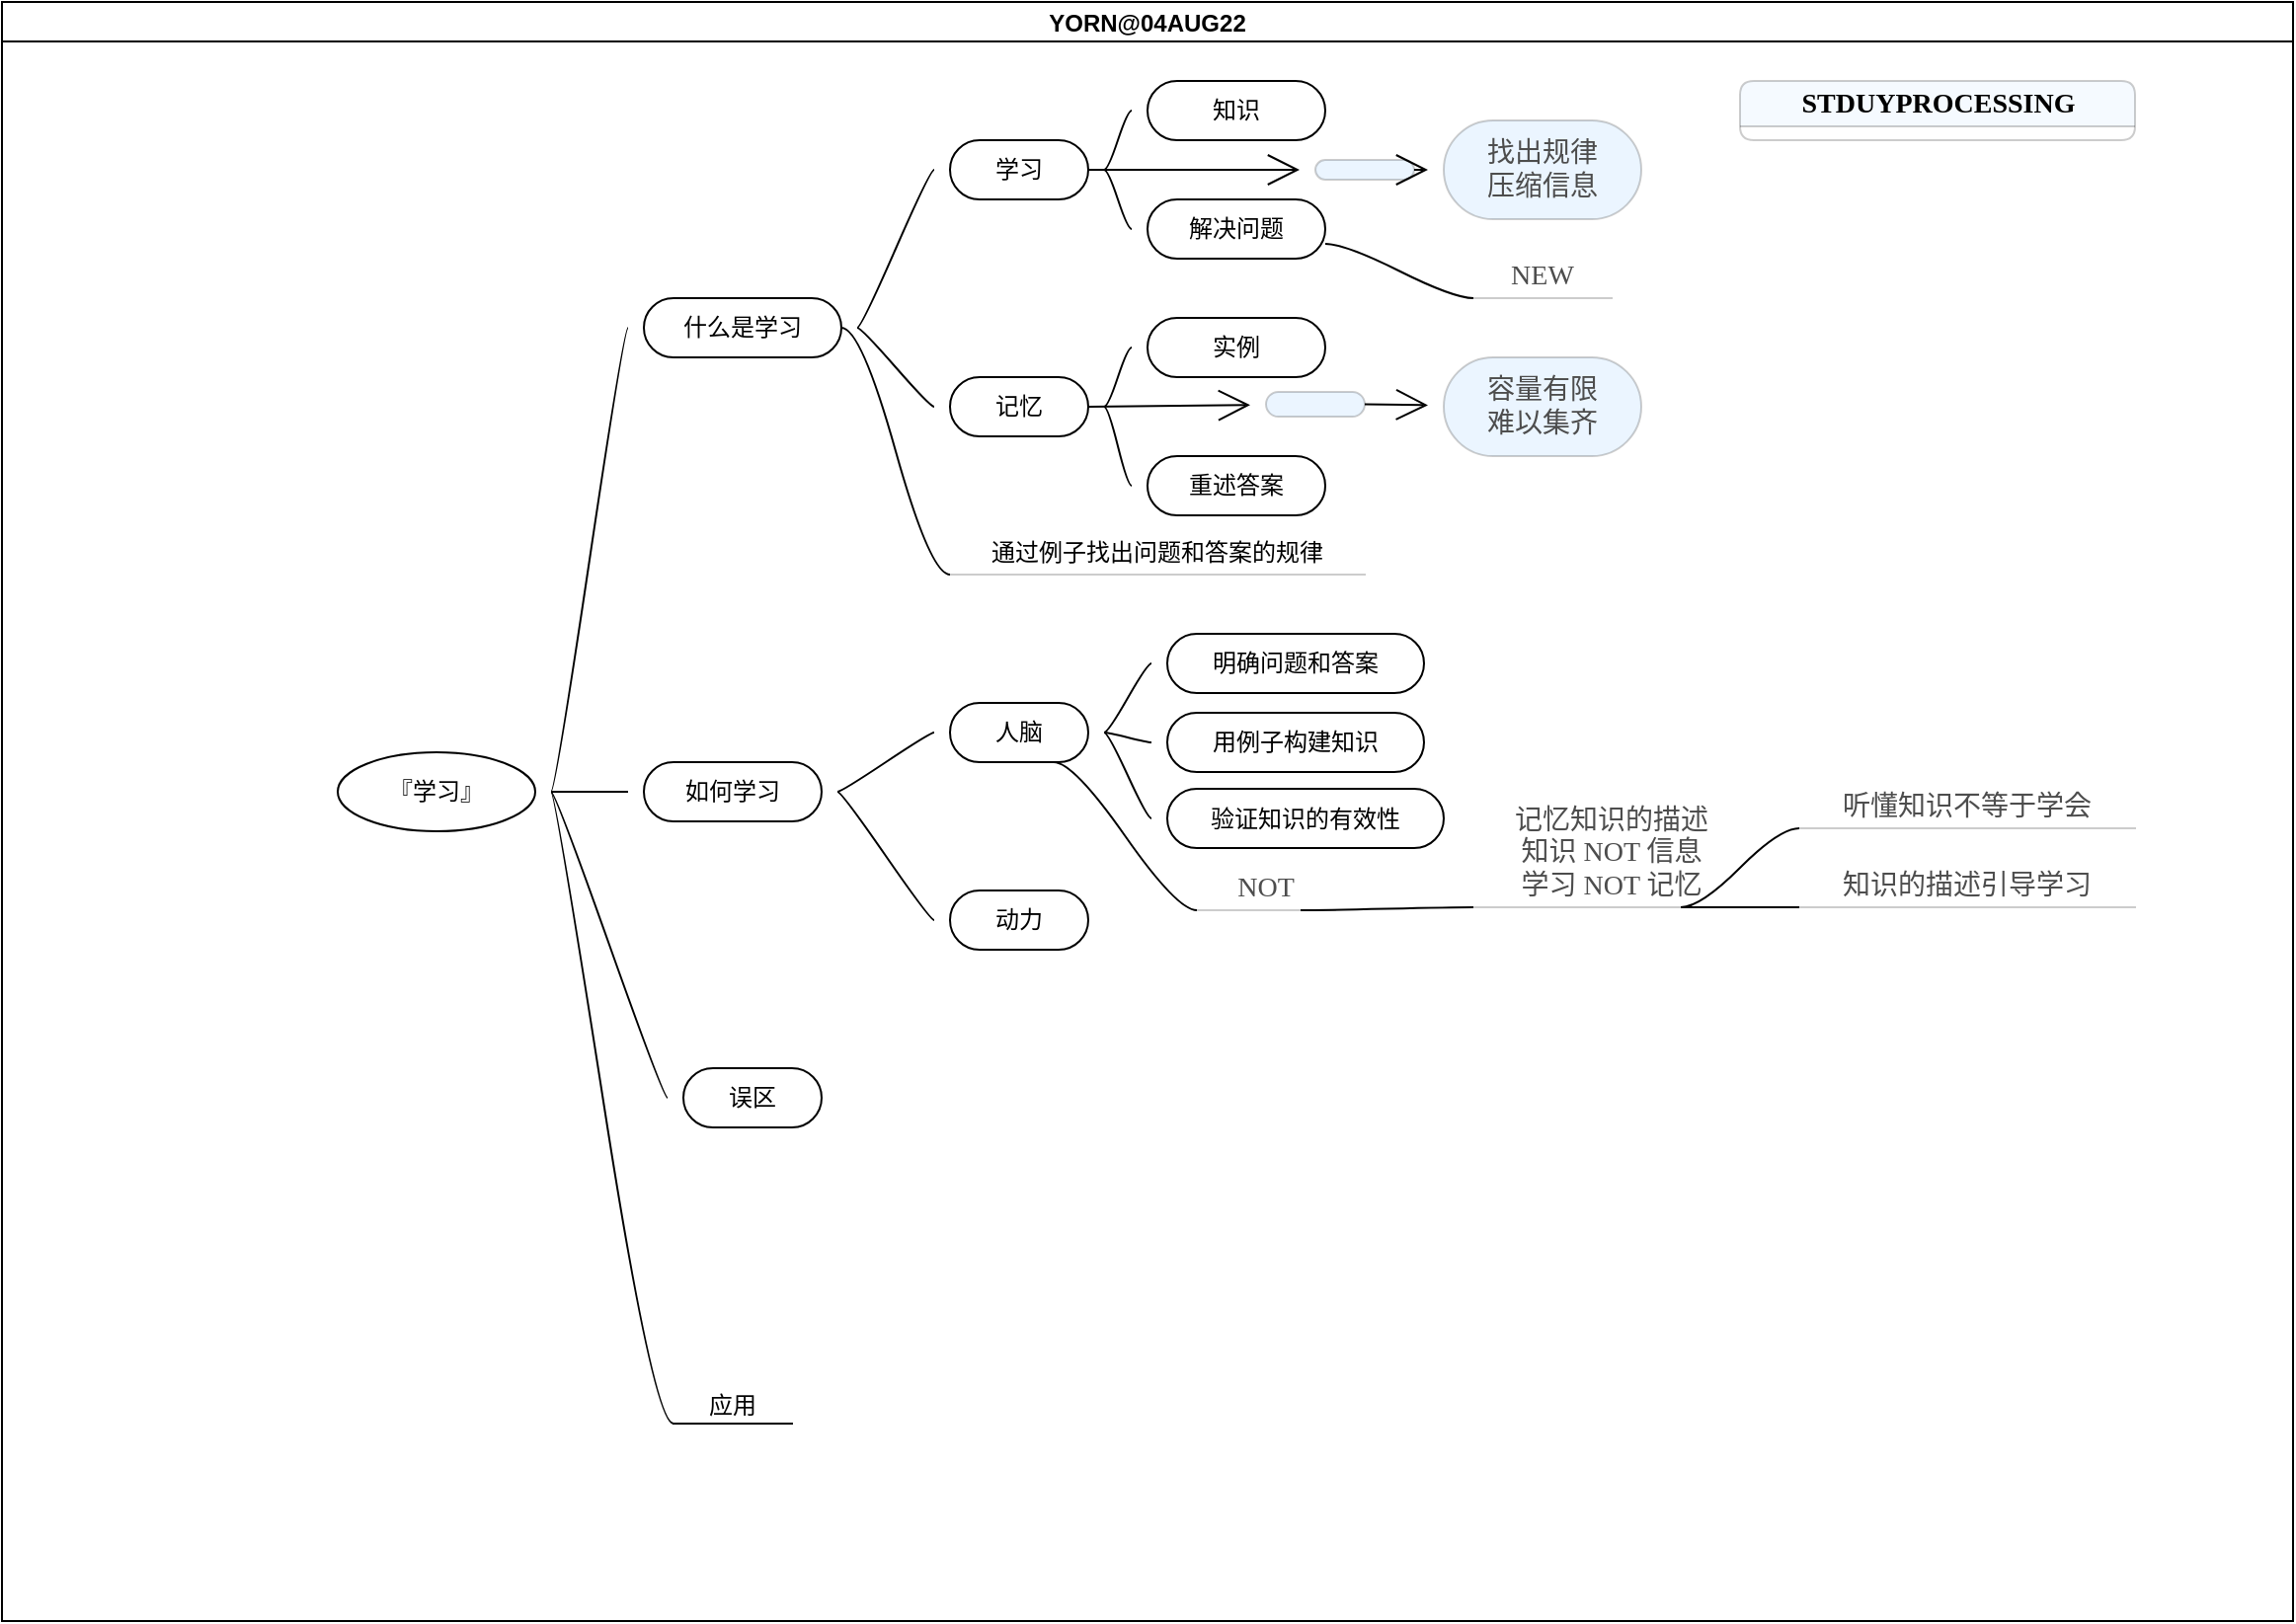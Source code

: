 <mxfile version="20.2.2" type="github">
  <diagram id="6a731a19-8d31-9384-78a2-239565b7b9f0" name="Page-1">
    <mxGraphModel dx="1246" dy="568" grid="1" gridSize="10" guides="1" tooltips="1" connect="1" arrows="1" fold="1" page="1" pageScale="1" pageWidth="1169" pageHeight="827" background="none" math="0" shadow="0">
      <root>
        <mxCell id="0" />
        <mxCell id="1" style="" parent="0" visible="0" />
        <mxCell id="aCv0Oe6WVhiPaZeMM8eK-1810" value="Topic Layer" style="" parent="0" />
        <mxCell id="aCv0Oe6WVhiPaZeMM8eK-1814" value="YORN@04AUG22" style="swimlane;startSize=20;horizontal=1;containerType=tree;hachureGap=4;movable=0;resizable=0;rotatable=0;deletable=0;editable=0;connectable=0;" vertex="1" parent="aCv0Oe6WVhiPaZeMM8eK-1810">
          <mxGeometry width="1160" height="820" as="geometry" />
        </mxCell>
        <mxCell id="aCv0Oe6WVhiPaZeMM8eK-1815" value="" style="edgeStyle=entityRelationEdgeStyle;startArrow=none;endArrow=none;segment=10;curved=1;rounded=0;startSize=14;endSize=14;sourcePerimeterSpacing=8;targetPerimeterSpacing=8;" edge="1" parent="aCv0Oe6WVhiPaZeMM8eK-1814" source="aCv0Oe6WVhiPaZeMM8eK-1817" target="aCv0Oe6WVhiPaZeMM8eK-1818">
          <mxGeometry relative="1" as="geometry" />
        </mxCell>
        <mxCell id="aCv0Oe6WVhiPaZeMM8eK-1816" value="" style="edgeStyle=entityRelationEdgeStyle;startArrow=none;endArrow=none;segment=10;curved=1;rounded=0;startSize=14;endSize=14;sourcePerimeterSpacing=8;targetPerimeterSpacing=8;" edge="1" parent="aCv0Oe6WVhiPaZeMM8eK-1814" source="aCv0Oe6WVhiPaZeMM8eK-1817" target="aCv0Oe6WVhiPaZeMM8eK-1819">
          <mxGeometry relative="1" as="geometry" />
        </mxCell>
        <mxCell id="aCv0Oe6WVhiPaZeMM8eK-1817" value="『学习』" style="ellipse;whiteSpace=wrap;html=1;align=center;treeFolding=1;treeMoving=1;newEdgeStyle={&quot;edgeStyle&quot;:&quot;entityRelationEdgeStyle&quot;,&quot;startArrow&quot;:&quot;none&quot;,&quot;endArrow&quot;:&quot;none&quot;,&quot;segment&quot;:10,&quot;curved&quot;:1};hachureGap=4;movable=0;resizable=0;rotatable=0;deletable=0;editable=0;connectable=0;" vertex="1" parent="aCv0Oe6WVhiPaZeMM8eK-1814">
          <mxGeometry x="170" y="380" width="100" height="40" as="geometry" />
        </mxCell>
        <mxCell id="aCv0Oe6WVhiPaZeMM8eK-1818" value="什么是学习" style="whiteSpace=wrap;html=1;rounded=1;arcSize=50;align=center;verticalAlign=middle;strokeWidth=1;autosize=1;spacing=4;treeFolding=1;treeMoving=1;newEdgeStyle={&quot;edgeStyle&quot;:&quot;entityRelationEdgeStyle&quot;,&quot;startArrow&quot;:&quot;none&quot;,&quot;endArrow&quot;:&quot;none&quot;,&quot;segment&quot;:10,&quot;curved&quot;:1};hachureGap=4;connectable=0;allowArrows=0;movable=1;rotatable=0;" vertex="1" parent="aCv0Oe6WVhiPaZeMM8eK-1814">
          <mxGeometry x="325" y="150" width="100" height="30" as="geometry" />
        </mxCell>
        <mxCell id="aCv0Oe6WVhiPaZeMM8eK-1819" value="应用" style="whiteSpace=wrap;html=1;shape=partialRectangle;top=0;left=0;bottom=1;right=0;points=[[0,1],[1,1]];fillColor=none;align=center;verticalAlign=bottom;routingCenterY=0.5;snapToPoint=1;autosize=1;treeFolding=1;treeMoving=1;newEdgeStyle={&quot;edgeStyle&quot;:&quot;entityRelationEdgeStyle&quot;,&quot;startArrow&quot;:&quot;none&quot;,&quot;endArrow&quot;:&quot;none&quot;,&quot;segment&quot;:10,&quot;curved&quot;:1};hachureGap=4;" vertex="1" parent="aCv0Oe6WVhiPaZeMM8eK-1814">
          <mxGeometry x="340" y="690" width="60" height="30" as="geometry" />
        </mxCell>
        <mxCell id="aCv0Oe6WVhiPaZeMM8eK-1820" value="" style="edgeStyle=entityRelationEdgeStyle;startArrow=none;endArrow=none;segment=10;curved=1;rounded=0;startSize=14;endSize=14;sourcePerimeterSpacing=8;targetPerimeterSpacing=8;" edge="1" parent="aCv0Oe6WVhiPaZeMM8eK-1814" source="aCv0Oe6WVhiPaZeMM8eK-1817" target="aCv0Oe6WVhiPaZeMM8eK-1821">
          <mxGeometry relative="1" as="geometry">
            <mxPoint x="598" y="440" as="sourcePoint" />
          </mxGeometry>
        </mxCell>
        <mxCell id="aCv0Oe6WVhiPaZeMM8eK-1821" value="如何学习" style="whiteSpace=wrap;html=1;rounded=1;arcSize=50;align=center;verticalAlign=middle;strokeWidth=1;autosize=1;spacing=4;treeFolding=1;treeMoving=1;newEdgeStyle={&quot;edgeStyle&quot;:&quot;entityRelationEdgeStyle&quot;,&quot;startArrow&quot;:&quot;none&quot;,&quot;endArrow&quot;:&quot;none&quot;,&quot;segment&quot;:10,&quot;curved&quot;:1};hachureGap=4;" vertex="1" parent="aCv0Oe6WVhiPaZeMM8eK-1814">
          <mxGeometry x="325" y="385" width="90" height="30" as="geometry" />
        </mxCell>
        <mxCell id="aCv0Oe6WVhiPaZeMM8eK-1822" value="" style="edgeStyle=entityRelationEdgeStyle;startArrow=none;endArrow=none;segment=10;curved=1;rounded=0;startSize=14;endSize=14;sourcePerimeterSpacing=8;targetPerimeterSpacing=8;" edge="1" parent="aCv0Oe6WVhiPaZeMM8eK-1814" source="aCv0Oe6WVhiPaZeMM8eK-1817" target="aCv0Oe6WVhiPaZeMM8eK-1823">
          <mxGeometry relative="1" as="geometry">
            <mxPoint x="598" y="440" as="sourcePoint" />
          </mxGeometry>
        </mxCell>
        <mxCell id="aCv0Oe6WVhiPaZeMM8eK-1823" value="误区" style="whiteSpace=wrap;html=1;rounded=1;arcSize=50;align=center;verticalAlign=middle;strokeWidth=1;autosize=1;spacing=4;treeFolding=1;treeMoving=1;newEdgeStyle={&quot;edgeStyle&quot;:&quot;entityRelationEdgeStyle&quot;,&quot;startArrow&quot;:&quot;none&quot;,&quot;endArrow&quot;:&quot;none&quot;,&quot;segment&quot;:10,&quot;curved&quot;:1};hachureGap=4;" vertex="1" parent="aCv0Oe6WVhiPaZeMM8eK-1814">
          <mxGeometry x="345" y="540" width="70" height="30" as="geometry" />
        </mxCell>
        <mxCell id="aCv0Oe6WVhiPaZeMM8eK-1845" value="" style="edgeStyle=entityRelationEdgeStyle;startArrow=none;endArrow=none;segment=10;curved=1;rounded=0;startSize=14;endSize=14;sourcePerimeterSpacing=8;targetPerimeterSpacing=8;" edge="1" target="aCv0Oe6WVhiPaZeMM8eK-1846" source="aCv0Oe6WVhiPaZeMM8eK-1818" parent="aCv0Oe6WVhiPaZeMM8eK-1814">
          <mxGeometry relative="1" as="geometry">
            <mxPoint x="278" y="310" as="sourcePoint" />
          </mxGeometry>
        </mxCell>
        <mxCell id="aCv0Oe6WVhiPaZeMM8eK-1858" style="edgeStyle=none;curved=1;rounded=0;orthogonalLoop=1;jettySize=auto;html=1;exitX=1;exitY=0.5;exitDx=0;exitDy=0;fontFamily=Verdana;fontSize=14;fontColor=#4D4D4D;endArrow=open;startSize=14;endSize=14;sourcePerimeterSpacing=8;targetPerimeterSpacing=8;" edge="1" parent="aCv0Oe6WVhiPaZeMM8eK-1814" source="aCv0Oe6WVhiPaZeMM8eK-1846" target="aCv0Oe6WVhiPaZeMM8eK-1857">
          <mxGeometry relative="1" as="geometry" />
        </mxCell>
        <mxCell id="aCv0Oe6WVhiPaZeMM8eK-1846" value="学习" style="whiteSpace=wrap;html=1;rounded=1;arcSize=50;align=center;verticalAlign=middle;strokeWidth=1;autosize=1;spacing=4;treeFolding=1;treeMoving=1;newEdgeStyle={&quot;edgeStyle&quot;:&quot;entityRelationEdgeStyle&quot;,&quot;startArrow&quot;:&quot;none&quot;,&quot;endArrow&quot;:&quot;none&quot;,&quot;segment&quot;:10,&quot;curved&quot;:1};hachureGap=4;" vertex="1" parent="aCv0Oe6WVhiPaZeMM8eK-1814">
          <mxGeometry x="480" y="70" width="70" height="30" as="geometry" />
        </mxCell>
        <mxCell id="aCv0Oe6WVhiPaZeMM8eK-1847" value="" style="edgeStyle=entityRelationEdgeStyle;startArrow=none;endArrow=none;segment=10;curved=1;rounded=0;startSize=14;endSize=14;sourcePerimeterSpacing=8;targetPerimeterSpacing=8;" edge="1" target="aCv0Oe6WVhiPaZeMM8eK-1848" source="aCv0Oe6WVhiPaZeMM8eK-1818" parent="aCv0Oe6WVhiPaZeMM8eK-1814">
          <mxGeometry relative="1" as="geometry">
            <mxPoint x="433" y="165" as="sourcePoint" />
          </mxGeometry>
        </mxCell>
        <mxCell id="aCv0Oe6WVhiPaZeMM8eK-1878" style="edgeStyle=none;curved=1;rounded=0;orthogonalLoop=1;jettySize=auto;html=1;exitX=1;exitY=0.5;exitDx=0;exitDy=0;fontFamily=Verdana;fontSize=14;fontColor=#4D4D4D;endArrow=open;startSize=14;endSize=14;sourcePerimeterSpacing=8;targetPerimeterSpacing=8;" edge="1" parent="aCv0Oe6WVhiPaZeMM8eK-1814" source="aCv0Oe6WVhiPaZeMM8eK-1848" target="aCv0Oe6WVhiPaZeMM8eK-1877">
          <mxGeometry relative="1" as="geometry" />
        </mxCell>
        <mxCell id="aCv0Oe6WVhiPaZeMM8eK-1848" value="记忆" style="whiteSpace=wrap;html=1;rounded=1;arcSize=50;align=center;verticalAlign=middle;strokeWidth=1;autosize=1;spacing=4;treeFolding=1;treeMoving=1;newEdgeStyle={&quot;edgeStyle&quot;:&quot;entityRelationEdgeStyle&quot;,&quot;startArrow&quot;:&quot;none&quot;,&quot;endArrow&quot;:&quot;none&quot;,&quot;segment&quot;:10,&quot;curved&quot;:1};hachureGap=4;" vertex="1" parent="aCv0Oe6WVhiPaZeMM8eK-1814">
          <mxGeometry x="480" y="190" width="70" height="30" as="geometry" />
        </mxCell>
        <mxCell id="aCv0Oe6WVhiPaZeMM8eK-1849" value="" style="edgeStyle=entityRelationEdgeStyle;startArrow=none;endArrow=none;segment=10;curved=1;rounded=0;startSize=14;endSize=14;sourcePerimeterSpacing=8;targetPerimeterSpacing=8;" edge="1" target="aCv0Oe6WVhiPaZeMM8eK-1850" source="aCv0Oe6WVhiPaZeMM8eK-1846" parent="aCv0Oe6WVhiPaZeMM8eK-1814">
          <mxGeometry relative="1" as="geometry">
            <mxPoint x="433" y="125" as="sourcePoint" />
          </mxGeometry>
        </mxCell>
        <mxCell id="aCv0Oe6WVhiPaZeMM8eK-1850" value="知识" style="whiteSpace=wrap;html=1;rounded=1;arcSize=50;align=center;verticalAlign=middle;strokeWidth=1;autosize=1;spacing=4;treeFolding=1;treeMoving=1;newEdgeStyle={&quot;edgeStyle&quot;:&quot;entityRelationEdgeStyle&quot;,&quot;startArrow&quot;:&quot;none&quot;,&quot;endArrow&quot;:&quot;none&quot;,&quot;segment&quot;:10,&quot;curved&quot;:1};hachureGap=4;" vertex="1" parent="aCv0Oe6WVhiPaZeMM8eK-1814">
          <mxGeometry x="580" y="40" width="90" height="30" as="geometry" />
        </mxCell>
        <mxCell id="aCv0Oe6WVhiPaZeMM8eK-1851" value="" style="edgeStyle=entityRelationEdgeStyle;startArrow=none;endArrow=none;segment=10;curved=1;rounded=0;startSize=14;endSize=14;sourcePerimeterSpacing=8;targetPerimeterSpacing=8;" edge="1" target="aCv0Oe6WVhiPaZeMM8eK-1852" source="aCv0Oe6WVhiPaZeMM8eK-1846" parent="aCv0Oe6WVhiPaZeMM8eK-1814">
          <mxGeometry relative="1" as="geometry">
            <mxPoint x="558" y="125" as="sourcePoint" />
          </mxGeometry>
        </mxCell>
        <mxCell id="aCv0Oe6WVhiPaZeMM8eK-1852" value="解决问题" style="whiteSpace=wrap;html=1;rounded=1;arcSize=50;align=center;verticalAlign=middle;strokeWidth=1;autosize=1;spacing=4;treeFolding=1;treeMoving=1;newEdgeStyle={&quot;edgeStyle&quot;:&quot;entityRelationEdgeStyle&quot;,&quot;startArrow&quot;:&quot;none&quot;,&quot;endArrow&quot;:&quot;none&quot;,&quot;segment&quot;:10,&quot;curved&quot;:1};hachureGap=4;" vertex="1" parent="aCv0Oe6WVhiPaZeMM8eK-1814">
          <mxGeometry x="580" y="100" width="90" height="30" as="geometry" />
        </mxCell>
        <mxCell id="aCv0Oe6WVhiPaZeMM8eK-1857" value="" style="whiteSpace=wrap;html=1;rounded=1;arcSize=50;align=center;verticalAlign=middle;strokeWidth=1;autosize=1;spacing=4;treeFolding=1;treeMoving=1;newEdgeStyle={&quot;edgeStyle&quot;:&quot;entityRelationEdgeStyle&quot;,&quot;startArrow&quot;:&quot;none&quot;,&quot;endArrow&quot;:&quot;none&quot;,&quot;segment&quot;:10,&quot;curved&quot;:1};hachureGap=4;labelBackgroundColor=none;labelBorderColor=none;fontFamily=Verdana;fontSize=14;fontColor=#4D4D4D;fillColor=#99CCFF;opacity=20;strokeColor=default;glass=0;sketch=0;connectable=0;allowArrows=0;" vertex="1" parent="aCv0Oe6WVhiPaZeMM8eK-1814">
          <mxGeometry x="665" y="80" width="50" height="10" as="geometry" />
        </mxCell>
        <mxCell id="aCv0Oe6WVhiPaZeMM8eK-1859" style="edgeStyle=none;curved=1;rounded=0;orthogonalLoop=1;jettySize=auto;html=1;exitX=1;exitY=0.5;exitDx=0;exitDy=0;fontFamily=Verdana;fontSize=14;fontColor=#4D4D4D;endArrow=open;startSize=14;endSize=14;sourcePerimeterSpacing=8;targetPerimeterSpacing=8;" edge="1" target="aCv0Oe6WVhiPaZeMM8eK-1860" source="aCv0Oe6WVhiPaZeMM8eK-1857" parent="aCv0Oe6WVhiPaZeMM8eK-1814">
          <mxGeometry relative="1" as="geometry">
            <mxPoint x="550" y="125" as="sourcePoint" />
          </mxGeometry>
        </mxCell>
        <mxCell id="aCv0Oe6WVhiPaZeMM8eK-1860" value="找出规律&lt;br&gt;压缩信息" style="whiteSpace=wrap;html=1;rounded=1;arcSize=50;align=center;verticalAlign=middle;strokeWidth=1;autosize=1;spacing=4;treeFolding=1;treeMoving=1;newEdgeStyle={&quot;edgeStyle&quot;:&quot;entityRelationEdgeStyle&quot;,&quot;startArrow&quot;:&quot;none&quot;,&quot;endArrow&quot;:&quot;none&quot;,&quot;segment&quot;:10,&quot;curved&quot;:1};hachureGap=4;labelBackgroundColor=none;labelBorderColor=none;fontFamily=Verdana;fontSize=14;fontColor=#4D4D4D;fillColor=#99CCFF;opacity=20;" vertex="1" parent="aCv0Oe6WVhiPaZeMM8eK-1814">
          <mxGeometry x="730" y="60" width="100" height="50" as="geometry" />
        </mxCell>
        <mxCell id="aCv0Oe6WVhiPaZeMM8eK-1867" value="" style="edgeStyle=entityRelationEdgeStyle;startArrow=none;endArrow=none;segment=10;curved=1;rounded=0;startSize=14;endSize=14;sourcePerimeterSpacing=8;targetPerimeterSpacing=8;" edge="1" target="aCv0Oe6WVhiPaZeMM8eK-1868" source="aCv0Oe6WVhiPaZeMM8eK-1848" parent="aCv0Oe6WVhiPaZeMM8eK-1814">
          <mxGeometry relative="1" as="geometry">
            <mxPoint x="433" y="165" as="sourcePoint" />
          </mxGeometry>
        </mxCell>
        <mxCell id="aCv0Oe6WVhiPaZeMM8eK-1868" value="实例" style="whiteSpace=wrap;html=1;rounded=1;arcSize=50;align=center;verticalAlign=middle;strokeWidth=1;autosize=1;spacing=4;treeFolding=1;treeMoving=1;newEdgeStyle={&quot;edgeStyle&quot;:&quot;entityRelationEdgeStyle&quot;,&quot;startArrow&quot;:&quot;none&quot;,&quot;endArrow&quot;:&quot;none&quot;,&quot;segment&quot;:10,&quot;curved&quot;:1};hachureGap=4;" vertex="1" parent="aCv0Oe6WVhiPaZeMM8eK-1814">
          <mxGeometry x="580" y="160" width="90" height="30" as="geometry" />
        </mxCell>
        <mxCell id="aCv0Oe6WVhiPaZeMM8eK-1869" value="" style="edgeStyle=entityRelationEdgeStyle;startArrow=none;endArrow=none;segment=10;curved=1;rounded=0;startSize=14;endSize=14;sourcePerimeterSpacing=8;targetPerimeterSpacing=8;" edge="1" target="aCv0Oe6WVhiPaZeMM8eK-1870" source="aCv0Oe6WVhiPaZeMM8eK-1848" parent="aCv0Oe6WVhiPaZeMM8eK-1814">
          <mxGeometry relative="1" as="geometry">
            <mxPoint x="558" y="205" as="sourcePoint" />
          </mxGeometry>
        </mxCell>
        <mxCell id="aCv0Oe6WVhiPaZeMM8eK-1870" value="重述答案" style="whiteSpace=wrap;html=1;rounded=1;arcSize=50;align=center;verticalAlign=middle;strokeWidth=1;autosize=1;spacing=4;treeFolding=1;treeMoving=1;newEdgeStyle={&quot;edgeStyle&quot;:&quot;entityRelationEdgeStyle&quot;,&quot;startArrow&quot;:&quot;none&quot;,&quot;endArrow&quot;:&quot;none&quot;,&quot;segment&quot;:10,&quot;curved&quot;:1};hachureGap=4;" vertex="1" parent="aCv0Oe6WVhiPaZeMM8eK-1814">
          <mxGeometry x="580" y="230" width="90" height="30" as="geometry" />
        </mxCell>
        <mxCell id="aCv0Oe6WVhiPaZeMM8eK-1877" value="" style="whiteSpace=wrap;html=1;rounded=1;arcSize=50;align=center;verticalAlign=middle;strokeWidth=1;autosize=1;spacing=4;treeFolding=1;treeMoving=1;newEdgeStyle={&quot;edgeStyle&quot;:&quot;entityRelationEdgeStyle&quot;,&quot;startArrow&quot;:&quot;none&quot;,&quot;endArrow&quot;:&quot;none&quot;,&quot;segment&quot;:10,&quot;curved&quot;:1};hachureGap=4;labelBackgroundColor=none;labelBorderColor=none;fontFamily=Verdana;fontSize=14;fontColor=#4D4D4D;fillColor=#99CCFF;opacity=20;connectable=0;allowArrows=0;" vertex="1" parent="aCv0Oe6WVhiPaZeMM8eK-1814">
          <mxGeometry x="640" y="197.5" width="50" height="12.5" as="geometry" />
        </mxCell>
        <mxCell id="aCv0Oe6WVhiPaZeMM8eK-1879" style="edgeStyle=none;curved=1;rounded=0;orthogonalLoop=1;jettySize=auto;html=1;exitX=1;exitY=0.5;exitDx=0;exitDy=0;fontFamily=Verdana;fontSize=14;fontColor=#4D4D4D;endArrow=open;startSize=14;endSize=14;sourcePerimeterSpacing=8;targetPerimeterSpacing=8;" edge="1" target="aCv0Oe6WVhiPaZeMM8eK-1880" source="aCv0Oe6WVhiPaZeMM8eK-1877" parent="aCv0Oe6WVhiPaZeMM8eK-1814">
          <mxGeometry relative="1" as="geometry">
            <mxPoint x="550" y="205" as="sourcePoint" />
          </mxGeometry>
        </mxCell>
        <mxCell id="aCv0Oe6WVhiPaZeMM8eK-1880" value="容量有限&lt;br&gt;难以集齐" style="whiteSpace=wrap;html=1;rounded=1;arcSize=50;align=center;verticalAlign=middle;strokeWidth=1;autosize=1;spacing=4;treeFolding=1;treeMoving=1;newEdgeStyle={&quot;edgeStyle&quot;:&quot;entityRelationEdgeStyle&quot;,&quot;startArrow&quot;:&quot;none&quot;,&quot;endArrow&quot;:&quot;none&quot;,&quot;segment&quot;:10,&quot;curved&quot;:1};hachureGap=4;labelBackgroundColor=none;labelBorderColor=none;fontFamily=Verdana;fontSize=14;fontColor=#4D4D4D;fillColor=#99CCFF;opacity=20;" vertex="1" parent="aCv0Oe6WVhiPaZeMM8eK-1814">
          <mxGeometry x="730" y="180" width="100" height="50" as="geometry" />
        </mxCell>
        <mxCell id="aCv0Oe6WVhiPaZeMM8eK-1882" value="" style="edgeStyle=entityRelationEdgeStyle;startArrow=none;endArrow=none;segment=10;curved=1;rounded=0;startSize=14;endSize=14;sourcePerimeterSpacing=8;targetPerimeterSpacing=8;" edge="1" target="aCv0Oe6WVhiPaZeMM8eK-1883" source="aCv0Oe6WVhiPaZeMM8eK-1821" parent="aCv0Oe6WVhiPaZeMM8eK-1814">
          <mxGeometry relative="1" as="geometry">
            <mxPoint x="278" y="400" as="sourcePoint" />
          </mxGeometry>
        </mxCell>
        <mxCell id="aCv0Oe6WVhiPaZeMM8eK-1883" value="人脑" style="whiteSpace=wrap;html=1;rounded=1;arcSize=50;align=center;verticalAlign=middle;strokeWidth=1;autosize=1;spacing=4;treeFolding=1;treeMoving=1;newEdgeStyle={&quot;edgeStyle&quot;:&quot;entityRelationEdgeStyle&quot;,&quot;startArrow&quot;:&quot;none&quot;,&quot;endArrow&quot;:&quot;none&quot;,&quot;segment&quot;:10,&quot;curved&quot;:1};hachureGap=4;" vertex="1" parent="aCv0Oe6WVhiPaZeMM8eK-1814">
          <mxGeometry x="480" y="355" width="70" height="30" as="geometry" />
        </mxCell>
        <mxCell id="aCv0Oe6WVhiPaZeMM8eK-1905" value="" style="edgeStyle=entityRelationEdgeStyle;startArrow=none;endArrow=none;segment=10;curved=1;rounded=0;startSize=14;endSize=14;sourcePerimeterSpacing=8;targetPerimeterSpacing=8;" edge="1" target="aCv0Oe6WVhiPaZeMM8eK-1906" source="aCv0Oe6WVhiPaZeMM8eK-1821" parent="aCv0Oe6WVhiPaZeMM8eK-1814">
          <mxGeometry relative="1" as="geometry">
            <mxPoint x="423" y="400" as="sourcePoint" />
          </mxGeometry>
        </mxCell>
        <mxCell id="aCv0Oe6WVhiPaZeMM8eK-1906" value="动力" style="whiteSpace=wrap;html=1;rounded=1;arcSize=50;align=center;verticalAlign=middle;strokeWidth=1;autosize=1;spacing=4;treeFolding=1;treeMoving=1;newEdgeStyle={&quot;edgeStyle&quot;:&quot;entityRelationEdgeStyle&quot;,&quot;startArrow&quot;:&quot;none&quot;,&quot;endArrow&quot;:&quot;none&quot;,&quot;segment&quot;:10,&quot;curved&quot;:1};hachureGap=4;" vertex="1" parent="aCv0Oe6WVhiPaZeMM8eK-1814">
          <mxGeometry x="480" y="450" width="70" height="30" as="geometry" />
        </mxCell>
        <mxCell id="aCv0Oe6WVhiPaZeMM8eK-1907" value="" style="edgeStyle=entityRelationEdgeStyle;startArrow=none;endArrow=none;segment=10;curved=1;rounded=0;startSize=14;endSize=14;sourcePerimeterSpacing=8;targetPerimeterSpacing=8;" edge="1" target="aCv0Oe6WVhiPaZeMM8eK-1908" source="aCv0Oe6WVhiPaZeMM8eK-1883" parent="aCv0Oe6WVhiPaZeMM8eK-1814">
          <mxGeometry relative="1" as="geometry">
            <mxPoint x="423" y="435" as="sourcePoint" />
          </mxGeometry>
        </mxCell>
        <mxCell id="aCv0Oe6WVhiPaZeMM8eK-1908" value="明确问题和答案" style="whiteSpace=wrap;html=1;rounded=1;arcSize=50;align=center;verticalAlign=middle;strokeWidth=1;autosize=1;spacing=4;treeFolding=1;treeMoving=1;newEdgeStyle={&quot;edgeStyle&quot;:&quot;entityRelationEdgeStyle&quot;,&quot;startArrow&quot;:&quot;none&quot;,&quot;endArrow&quot;:&quot;none&quot;,&quot;segment&quot;:10,&quot;curved&quot;:1};hachureGap=4;" vertex="1" parent="aCv0Oe6WVhiPaZeMM8eK-1814">
          <mxGeometry x="590" y="320" width="130" height="30" as="geometry" />
        </mxCell>
        <mxCell id="aCv0Oe6WVhiPaZeMM8eK-1909" value="NEW" style="whiteSpace=wrap;html=1;shape=partialRectangle;top=0;left=0;bottom=1;right=0;points=[[0,1],[1,1]];fillColor=none;align=center;verticalAlign=bottom;routingCenterY=0.5;snapToPoint=1;recursiveResize=0;autosize=1;treeFolding=1;treeMoving=1;newEdgeStyle={&quot;edgeStyle&quot;:&quot;entityRelationEdgeStyle&quot;,&quot;startArrow&quot;:&quot;none&quot;,&quot;endArrow&quot;:&quot;none&quot;,&quot;segment&quot;:10,&quot;curved&quot;:1};rounded=1;shadow=0;glass=0;labelBackgroundColor=none;labelBorderColor=none;sketch=0;hachureGap=4;fillStyle=auto;fontFamily=Verdana;fontSize=14;fontColor=#4D4D4D;strokeColor=default;opacity=20;" vertex="1" parent="aCv0Oe6WVhiPaZeMM8eK-1814">
          <mxGeometry x="745" y="120" width="70" height="30" as="geometry" />
        </mxCell>
        <mxCell id="aCv0Oe6WVhiPaZeMM8eK-1910" value="" style="edgeStyle=entityRelationEdgeStyle;startArrow=none;endArrow=none;segment=10;curved=1;rounded=0;fontFamily=Verdana;fontSize=14;fontColor=#4D4D4D;startSize=14;endSize=14;sourcePerimeterSpacing=8;targetPerimeterSpacing=8;exitX=1;exitY=0.75;exitDx=0;exitDy=0;" edge="1" target="aCv0Oe6WVhiPaZeMM8eK-1909" parent="aCv0Oe6WVhiPaZeMM8eK-1814" source="aCv0Oe6WVhiPaZeMM8eK-1852">
          <mxGeometry relative="1" as="geometry">
            <mxPoint x="660" y="160" as="sourcePoint" />
          </mxGeometry>
        </mxCell>
        <mxCell id="aCv0Oe6WVhiPaZeMM8eK-1911" value="&lt;span style=&quot;color: rgb(0, 0, 0); font-family: Helvetica; font-size: 12px;&quot;&gt;通过例子找出问题和答案的规律&lt;/span&gt;" style="whiteSpace=wrap;html=1;shape=partialRectangle;top=0;left=0;bottom=1;right=0;points=[[0,1],[1,1]];fillColor=none;align=center;verticalAlign=bottom;routingCenterY=0.5;snapToPoint=1;recursiveResize=0;autosize=1;treeFolding=1;treeMoving=1;newEdgeStyle={&quot;edgeStyle&quot;:&quot;entityRelationEdgeStyle&quot;,&quot;startArrow&quot;:&quot;none&quot;,&quot;endArrow&quot;:&quot;none&quot;,&quot;segment&quot;:10,&quot;curved&quot;:1};rounded=1;shadow=0;glass=0;labelBackgroundColor=none;labelBorderColor=none;sketch=0;hachureGap=4;fillStyle=auto;fontFamily=Verdana;fontSize=14;fontColor=#4D4D4D;strokeColor=default;opacity=20;" vertex="1" parent="aCv0Oe6WVhiPaZeMM8eK-1814">
          <mxGeometry x="480" y="260" width="210" height="30" as="geometry" />
        </mxCell>
        <mxCell id="aCv0Oe6WVhiPaZeMM8eK-1912" value="" style="edgeStyle=entityRelationEdgeStyle;startArrow=none;endArrow=none;segment=10;curved=1;rounded=0;fontFamily=Verdana;fontSize=14;fontColor=#4D4D4D;startSize=14;endSize=14;sourcePerimeterSpacing=8;targetPerimeterSpacing=8;entryX=0;entryY=1;entryDx=0;entryDy=0;exitX=1;exitY=0.5;exitDx=0;exitDy=0;" edge="1" target="aCv0Oe6WVhiPaZeMM8eK-1911" parent="aCv0Oe6WVhiPaZeMM8eK-1814" source="aCv0Oe6WVhiPaZeMM8eK-1818">
          <mxGeometry relative="1" as="geometry">
            <mxPoint x="440" y="170" as="sourcePoint" />
          </mxGeometry>
        </mxCell>
        <mxCell id="aCv0Oe6WVhiPaZeMM8eK-1917" value="" style="edgeStyle=entityRelationEdgeStyle;startArrow=none;endArrow=none;segment=10;curved=1;rounded=0;startSize=14;endSize=14;sourcePerimeterSpacing=8;targetPerimeterSpacing=8;" edge="1" target="aCv0Oe6WVhiPaZeMM8eK-1918" source="aCv0Oe6WVhiPaZeMM8eK-1883" parent="aCv0Oe6WVhiPaZeMM8eK-1814">
          <mxGeometry relative="1" as="geometry">
            <mxPoint x="558" y="370" as="sourcePoint" />
          </mxGeometry>
        </mxCell>
        <mxCell id="aCv0Oe6WVhiPaZeMM8eK-1918" value="用例子构建知识" style="whiteSpace=wrap;html=1;rounded=1;arcSize=50;align=center;verticalAlign=middle;strokeWidth=1;autosize=1;spacing=4;treeFolding=1;treeMoving=1;newEdgeStyle={&quot;edgeStyle&quot;:&quot;entityRelationEdgeStyle&quot;,&quot;startArrow&quot;:&quot;none&quot;,&quot;endArrow&quot;:&quot;none&quot;,&quot;segment&quot;:10,&quot;curved&quot;:1};hachureGap=4;" vertex="1" parent="aCv0Oe6WVhiPaZeMM8eK-1814">
          <mxGeometry x="590" y="360" width="130" height="30" as="geometry" />
        </mxCell>
        <mxCell id="aCv0Oe6WVhiPaZeMM8eK-1919" value="" style="edgeStyle=entityRelationEdgeStyle;startArrow=none;endArrow=none;segment=10;curved=1;rounded=0;startSize=14;endSize=14;sourcePerimeterSpacing=8;targetPerimeterSpacing=8;" edge="1" target="aCv0Oe6WVhiPaZeMM8eK-1920" source="aCv0Oe6WVhiPaZeMM8eK-1883" parent="aCv0Oe6WVhiPaZeMM8eK-1814">
          <mxGeometry relative="1" as="geometry">
            <mxPoint x="558" y="370" as="sourcePoint" />
          </mxGeometry>
        </mxCell>
        <mxCell id="aCv0Oe6WVhiPaZeMM8eK-1920" value="验证知识的有效性" style="whiteSpace=wrap;html=1;rounded=1;arcSize=50;align=center;verticalAlign=middle;strokeWidth=1;autosize=1;spacing=4;treeFolding=1;treeMoving=1;newEdgeStyle={&quot;edgeStyle&quot;:&quot;entityRelationEdgeStyle&quot;,&quot;startArrow&quot;:&quot;none&quot;,&quot;endArrow&quot;:&quot;none&quot;,&quot;segment&quot;:10,&quot;curved&quot;:1};hachureGap=4;" vertex="1" parent="aCv0Oe6WVhiPaZeMM8eK-1814">
          <mxGeometry x="590" y="398.5" width="140" height="30" as="geometry" />
        </mxCell>
        <mxCell id="aCv0Oe6WVhiPaZeMM8eK-1929" value="NOT" style="whiteSpace=wrap;html=1;shape=partialRectangle;top=0;left=0;bottom=1;right=0;points=[[0,1],[1,1]];fillColor=none;align=center;verticalAlign=bottom;routingCenterY=0.5;snapToPoint=1;recursiveResize=0;autosize=1;treeFolding=1;treeMoving=1;newEdgeStyle={&quot;edgeStyle&quot;:&quot;entityRelationEdgeStyle&quot;,&quot;startArrow&quot;:&quot;none&quot;,&quot;endArrow&quot;:&quot;none&quot;,&quot;segment&quot;:10,&quot;curved&quot;:1};rounded=1;shadow=0;glass=0;labelBackgroundColor=none;labelBorderColor=none;sketch=0;hachureGap=4;fillStyle=auto;fontFamily=Verdana;fontSize=14;fontColor=#4D4D4D;strokeColor=default;opacity=20;" vertex="1" parent="aCv0Oe6WVhiPaZeMM8eK-1814">
          <mxGeometry x="605" y="430" width="70" height="30" as="geometry" />
        </mxCell>
        <mxCell id="aCv0Oe6WVhiPaZeMM8eK-1930" value="" style="edgeStyle=entityRelationEdgeStyle;startArrow=none;endArrow=none;segment=10;curved=1;rounded=0;fontFamily=Verdana;fontSize=14;fontColor=#4D4D4D;startSize=14;endSize=14;sourcePerimeterSpacing=8;targetPerimeterSpacing=8;exitX=0.75;exitY=1;exitDx=0;exitDy=0;" edge="1" target="aCv0Oe6WVhiPaZeMM8eK-1929" parent="aCv0Oe6WVhiPaZeMM8eK-1814" source="aCv0Oe6WVhiPaZeMM8eK-1883">
          <mxGeometry relative="1" as="geometry">
            <mxPoint x="620" y="510" as="sourcePoint" />
          </mxGeometry>
        </mxCell>
        <mxCell id="aCv0Oe6WVhiPaZeMM8eK-1931" value="" style="edgeStyle=entityRelationEdgeStyle;startArrow=none;endArrow=none;segment=10;curved=1;rounded=0;fontFamily=Verdana;fontSize=14;fontColor=#4D4D4D;startSize=14;endSize=14;sourcePerimeterSpacing=8;targetPerimeterSpacing=8;exitX=0.75;exitY=1;exitDx=0;exitDy=0;" edge="1" target="aCv0Oe6WVhiPaZeMM8eK-1932" source="aCv0Oe6WVhiPaZeMM8eK-1929" parent="aCv0Oe6WVhiPaZeMM8eK-1814">
          <mxGeometry relative="1" as="geometry">
            <mxPoint x="532.5" y="385" as="sourcePoint" />
          </mxGeometry>
        </mxCell>
        <mxCell id="aCv0Oe6WVhiPaZeMM8eK-1932" value="记忆知识的描述&lt;br&gt;知识 NOT 信息&lt;br&gt;学习 NOT 记忆" style="whiteSpace=wrap;html=1;shape=partialRectangle;top=0;left=0;bottom=1;right=0;points=[[0,1],[1,1]];fillColor=none;align=center;verticalAlign=bottom;routingCenterY=0.5;snapToPoint=1;recursiveResize=0;autosize=1;treeFolding=1;treeMoving=1;newEdgeStyle={&quot;edgeStyle&quot;:&quot;entityRelationEdgeStyle&quot;,&quot;startArrow&quot;:&quot;none&quot;,&quot;endArrow&quot;:&quot;none&quot;,&quot;segment&quot;:10,&quot;curved&quot;:1};rounded=1;shadow=0;glass=0;labelBackgroundColor=none;labelBorderColor=none;sketch=0;hachureGap=4;fillStyle=auto;fontFamily=Verdana;fontSize=14;fontColor=#4D4D4D;strokeColor=default;opacity=20;" vertex="1" parent="aCv0Oe6WVhiPaZeMM8eK-1814">
          <mxGeometry x="745" y="398.5" width="140" height="60" as="geometry" />
        </mxCell>
        <mxCell id="aCv0Oe6WVhiPaZeMM8eK-1937" value="" style="edgeStyle=entityRelationEdgeStyle;startArrow=none;endArrow=none;segment=10;curved=1;rounded=0;fontFamily=Verdana;fontSize=14;fontColor=#4D4D4D;startSize=14;endSize=14;sourcePerimeterSpacing=8;targetPerimeterSpacing=8;exitX=0.75;exitY=1;exitDx=0;exitDy=0;" edge="1" target="aCv0Oe6WVhiPaZeMM8eK-1938" source="aCv0Oe6WVhiPaZeMM8eK-1932" parent="aCv0Oe6WVhiPaZeMM8eK-1814">
          <mxGeometry relative="1" as="geometry">
            <mxPoint x="657.5" y="460" as="sourcePoint" />
          </mxGeometry>
        </mxCell>
        <mxCell id="aCv0Oe6WVhiPaZeMM8eK-1938" value="知识的描述引导学习" style="whiteSpace=wrap;html=1;shape=partialRectangle;top=0;left=0;bottom=1;right=0;points=[[0,1],[1,1]];fillColor=none;align=center;verticalAlign=bottom;routingCenterY=0.5;snapToPoint=1;recursiveResize=0;autosize=1;treeFolding=1;treeMoving=1;newEdgeStyle={&quot;edgeStyle&quot;:&quot;entityRelationEdgeStyle&quot;,&quot;startArrow&quot;:&quot;none&quot;,&quot;endArrow&quot;:&quot;none&quot;,&quot;segment&quot;:10,&quot;curved&quot;:1};rounded=1;shadow=0;glass=0;labelBackgroundColor=none;labelBorderColor=none;sketch=0;hachureGap=4;fillStyle=auto;fontFamily=Verdana;fontSize=14;fontColor=#4D4D4D;strokeColor=default;opacity=20;" vertex="1" parent="aCv0Oe6WVhiPaZeMM8eK-1814">
          <mxGeometry x="910" y="428.5" width="170" height="30" as="geometry" />
        </mxCell>
        <mxCell id="aCv0Oe6WVhiPaZeMM8eK-1939" value="" style="edgeStyle=entityRelationEdgeStyle;startArrow=none;endArrow=none;segment=10;curved=1;rounded=0;fontFamily=Verdana;fontSize=14;fontColor=#4D4D4D;startSize=14;endSize=14;sourcePerimeterSpacing=8;targetPerimeterSpacing=8;exitX=0.75;exitY=1;exitDx=0;exitDy=0;" edge="1" target="aCv0Oe6WVhiPaZeMM8eK-1940" source="aCv0Oe6WVhiPaZeMM8eK-1932" parent="aCv0Oe6WVhiPaZeMM8eK-1814">
          <mxGeometry relative="1" as="geometry">
            <mxPoint x="850" y="458.5" as="sourcePoint" />
          </mxGeometry>
        </mxCell>
        <mxCell id="aCv0Oe6WVhiPaZeMM8eK-1940" value="听懂知识不等于学会" style="whiteSpace=wrap;html=1;shape=partialRectangle;top=0;left=0;bottom=1;right=0;points=[[0,1],[1,1]];fillColor=none;align=center;verticalAlign=bottom;routingCenterY=0.5;snapToPoint=1;recursiveResize=0;autosize=1;treeFolding=1;treeMoving=1;newEdgeStyle={&quot;edgeStyle&quot;:&quot;entityRelationEdgeStyle&quot;,&quot;startArrow&quot;:&quot;none&quot;,&quot;endArrow&quot;:&quot;none&quot;,&quot;segment&quot;:10,&quot;curved&quot;:1};rounded=1;shadow=0;glass=0;labelBackgroundColor=none;labelBorderColor=none;sketch=0;hachureGap=4;fillStyle=auto;fontFamily=Verdana;fontSize=14;fontColor=#4D4D4D;strokeColor=default;opacity=20;" vertex="1" parent="aCv0Oe6WVhiPaZeMM8eK-1814">
          <mxGeometry x="910" y="388.5" width="170" height="30" as="geometry" />
        </mxCell>
        <mxCell id="aCv0Oe6WVhiPaZeMM8eK-1837" value="Title" style="locked=1;" parent="0" visible="0" />
        <mxCell id="aCv0Oe6WVhiPaZeMM8eK-1838" value="&lt;br&gt;重构『学习』" style="shape=note;whiteSpace=wrap;html=1;backgroundOutline=1;fontColor=default;darkOpacity=0.05;fillColor=#FFF9B2;strokeColor=none;fillStyle=solid;direction=west;gradientDirection=north;gradientColor=#FFF2A1;shadow=1;size=20;pointerEvents=1;hachureGap=4;fontStyle=1;fontSize=30;labelBorderColor=none;verticalAlign=top;" vertex="1" parent="aCv0Oe6WVhiPaZeMM8eK-1837">
          <mxGeometry x="40" y="80" width="290" height="160" as="geometry" />
        </mxCell>
        <mxCell id="aCv0Oe6WVhiPaZeMM8eK-1839" value="&amp;nbsp; YJango" style="rounded=0;whiteSpace=wrap;html=1;labelBackgroundColor=none;labelBorderColor=none;hachureGap=4;fontSize=14;fontColor=#99CCFF;strokeColor=#99CCFF;align=center;fillColor=#99CCFF;opacity=20;fontFamily=Verdana;" vertex="1" parent="aCv0Oe6WVhiPaZeMM8eK-1837">
          <mxGeometry x="40" y="760" width="70" height="30" as="geometry" />
        </mxCell>
        <mxCell id="aCv0Oe6WVhiPaZeMM8eK-1840" value="modevol.com&lt;br style=&quot;font-size: 14px;&quot;&gt;b23.tv/AAZkKYn" style="text;strokeColor=none;fillColor=none;html=1;align=left;verticalAlign=middle;whiteSpace=wrap;rounded=0;labelBorderColor=none;hachureGap=4;fontSize=14;fontColor=#99CCFF;fontStyle=4;fontFamily=Courier New;" vertex="1" parent="aCv0Oe6WVhiPaZeMM8eK-1837">
          <mxGeometry x="120" y="760" width="120" height="30" as="geometry" />
        </mxCell>
        <mxCell id="aCv0Oe6WVhiPaZeMM8eK-1841" value="孩子不学习，怎么办" style="text;strokeColor=none;fillColor=none;html=1;align=left;verticalAlign=middle;whiteSpace=wrap;rounded=0;labelBorderColor=none;hachureGap=4;fontSize=24;fontColor=#4D4D4D;fontStyle=2" vertex="1" parent="aCv0Oe6WVhiPaZeMM8eK-1837">
          <mxGeometry x="80" y="180" width="230" height="30" as="geometry" />
        </mxCell>
        <mxCell id="aCv0Oe6WVhiPaZeMM8eK-1884" value="Shape Layer" style="locked=1;" parent="0" />
        <mxCell id="aCv0Oe6WVhiPaZeMM8eK-1892" value="STDUYPROCESSING" style="swimlane;rounded=1;glass=0;labelBackgroundColor=none;labelBorderColor=none;sketch=0;hachureGap=4;fontFamily=Verdana;fontSize=14;html=1;connectable=0;allowArrows=0;movable=1;resizable=1;rotatable=1;deletable=1;editable=1;fillColor=#cce5ff;strokeColor=default;gradientColor=none;swimlaneFillColor=none;opacity=20;shadow=0;fillStyle=auto;swimlaneLine=1;" vertex="1" collapsed="1" parent="aCv0Oe6WVhiPaZeMM8eK-1884">
          <mxGeometry x="880" y="40" width="200" height="30" as="geometry">
            <mxRectangle x="880" y="40" width="480" height="320" as="alternateBounds" />
          </mxGeometry>
        </mxCell>
        <mxCell id="aCv0Oe6WVhiPaZeMM8eK-1896" value="" style="edgeStyle=none;curved=1;rounded=0;orthogonalLoop=1;jettySize=auto;html=1;fontFamily=Verdana;fontSize=14;fontColor=#4D4D4D;endArrow=open;startSize=14;endSize=14;sourcePerimeterSpacing=8;targetPerimeterSpacing=8;" edge="1" parent="aCv0Oe6WVhiPaZeMM8eK-1892" source="aCv0Oe6WVhiPaZeMM8eK-1893" target="aCv0Oe6WVhiPaZeMM8eK-1895" visible="0">
          <mxGeometry relative="1" as="geometry" />
        </mxCell>
        <UserObject label="有限的例子" treeRoot="1" id="aCv0Oe6WVhiPaZeMM8eK-1893">
          <mxCell style="whiteSpace=wrap;html=1;align=center;treeFolding=1;treeMoving=1;newEdgeStyle={&quot;edgeStyle&quot;:&quot;elbowEdgeStyle&quot;,&quot;startArrow&quot;:&quot;none&quot;,&quot;endArrow&quot;:&quot;none&quot;};rounded=1;glass=0;labelBackgroundColor=none;labelBorderColor=none;sketch=0;hachureGap=4;fontFamily=Verdana;fontSize=14;fontColor=#4D4D4D;strokeColor=default;fillColor=#99CCFF;opacity=20;allowArrows=0;connectable=0;" vertex="1" collapsed="1" parent="aCv0Oe6WVhiPaZeMM8eK-1892">
            <mxGeometry x="40" y="240" width="120" height="60" as="geometry" />
          </mxCell>
        </UserObject>
        <UserObject label="学习" treeRoot="1" id="aCv0Oe6WVhiPaZeMM8eK-1895">
          <mxCell style="whiteSpace=wrap;html=1;align=center;treeFolding=1;treeMoving=1;newEdgeStyle={&quot;edgeStyle&quot;:&quot;elbowEdgeStyle&quot;,&quot;startArrow&quot;:&quot;none&quot;,&quot;endArrow&quot;:&quot;none&quot;};rounded=1;glass=0;labelBackgroundColor=none;labelBorderColor=none;sketch=0;hachureGap=4;fontFamily=Verdana;fontSize=14;fontColor=#4D4D4D;strokeColor=default;fillColor=#99CCFF;opacity=20;allowArrows=0;connectable=0;" vertex="1" visible="0" collapsed="1" parent="aCv0Oe6WVhiPaZeMM8eK-1892">
            <mxGeometry x="40" y="135" width="120" height="60" as="geometry" />
          </mxCell>
        </UserObject>
        <mxCell id="aCv0Oe6WVhiPaZeMM8eK-1902" value="" style="edgeStyle=none;curved=1;rounded=0;orthogonalLoop=1;jettySize=auto;html=1;fontFamily=Verdana;fontSize=14;fontColor=#4D4D4D;endArrow=open;startSize=14;endSize=14;sourcePerimeterSpacing=8;targetPerimeterSpacing=8;" edge="1" parent="aCv0Oe6WVhiPaZeMM8eK-1892" source="aCv0Oe6WVhiPaZeMM8eK-1899" target="aCv0Oe6WVhiPaZeMM8eK-1901" visible="0">
          <mxGeometry relative="1" as="geometry" />
        </mxCell>
        <UserObject label="知识" treeRoot="1" id="aCv0Oe6WVhiPaZeMM8eK-1899">
          <mxCell style="whiteSpace=wrap;html=1;align=center;treeFolding=1;treeMoving=1;newEdgeStyle={&quot;edgeStyle&quot;:&quot;elbowEdgeStyle&quot;,&quot;startArrow&quot;:&quot;none&quot;,&quot;endArrow&quot;:&quot;none&quot;};rounded=1;glass=0;labelBackgroundColor=none;labelBorderColor=none;sketch=0;hachureGap=4;fontFamily=Verdana;fontSize=14;fontColor=#4D4D4D;strokeColor=default;fillColor=#99CCFF;opacity=20;connectable=0;allowArrows=0;" vertex="1" visible="0" collapsed="1" parent="aCv0Oe6WVhiPaZeMM8eK-1892">
            <mxGeometry x="160" y="30" width="120" height="60" as="geometry" />
          </mxCell>
        </UserObject>
        <mxCell id="aCv0Oe6WVhiPaZeMM8eK-1900" value="" style="edgeStyle=none;curved=1;rounded=0;orthogonalLoop=1;jettySize=auto;html=1;fontFamily=Verdana;fontSize=14;fontColor=#4D4D4D;endArrow=open;startSize=14;endSize=14;sourcePerimeterSpacing=8;targetPerimeterSpacing=8;" edge="1" parent="aCv0Oe6WVhiPaZeMM8eK-1892" source="aCv0Oe6WVhiPaZeMM8eK-1895" target="aCv0Oe6WVhiPaZeMM8eK-1899" visible="0">
          <mxGeometry relative="1" as="geometry" />
        </mxCell>
        <mxCell id="aCv0Oe6WVhiPaZeMM8eK-1904" value="" style="edgeStyle=none;curved=1;rounded=0;orthogonalLoop=1;jettySize=auto;html=1;fontFamily=Verdana;fontSize=14;fontColor=#4D4D4D;endArrow=open;startSize=14;endSize=14;sourcePerimeterSpacing=8;targetPerimeterSpacing=8;" edge="1" parent="aCv0Oe6WVhiPaZeMM8eK-1892" source="aCv0Oe6WVhiPaZeMM8eK-1901" target="aCv0Oe6WVhiPaZeMM8eK-1903" visible="0">
          <mxGeometry relative="1" as="geometry" />
        </mxCell>
        <UserObject label="应用" treeRoot="1" id="aCv0Oe6WVhiPaZeMM8eK-1901">
          <mxCell style="whiteSpace=wrap;html=1;align=center;treeFolding=1;treeMoving=1;newEdgeStyle={&quot;edgeStyle&quot;:&quot;elbowEdgeStyle&quot;,&quot;startArrow&quot;:&quot;none&quot;,&quot;endArrow&quot;:&quot;none&quot;};rounded=1;glass=0;labelBackgroundColor=none;labelBorderColor=none;sketch=0;hachureGap=4;fontFamily=Verdana;fontSize=14;fontColor=#4D4D4D;strokeColor=default;fillColor=#99CCFF;opacity=20;movable=1;resizable=1;rotatable=1;deletable=1;editable=1;connectable=0;allowArrows=0;" vertex="1" visible="0" collapsed="1" parent="aCv0Oe6WVhiPaZeMM8eK-1892">
            <mxGeometry x="245" y="135" width="120" height="60" as="geometry" />
          </mxCell>
        </UserObject>
        <mxCell id="aCv0Oe6WVhiPaZeMM8eK-1903" value="无限的未知情况" style="whiteSpace=wrap;html=1;rounded=1;glass=0;labelBackgroundColor=none;labelBorderColor=none;sketch=0;hachureGap=4;fontFamily=Verdana;fontSize=14;fontColor=#4D4D4D;strokeColor=default;fillColor=#99CCFF;opacity=20;movable=0;resizable=0;rotatable=0;deletable=0;editable=0;connectable=0;" vertex="1" visible="0" parent="aCv0Oe6WVhiPaZeMM8eK-1892">
          <mxGeometry x="170" y="240" width="270" height="60" as="geometry" />
        </mxCell>
      </root>
    </mxGraphModel>
  </diagram>
</mxfile>
